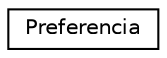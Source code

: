 digraph "Graphical Class Hierarchy"
{
 // LATEX_PDF_SIZE
  edge [fontname="Helvetica",fontsize="10",labelfontname="Helvetica",labelfontsize="10"];
  node [fontname="Helvetica",fontsize="10",shape=record];
  rankdir="LR";
  Node0 [label="Preferencia",height=0.2,width=0.4,color="black", fillcolor="white", style="filled",URL="$class_preferencia.html",tooltip=" "];
}

